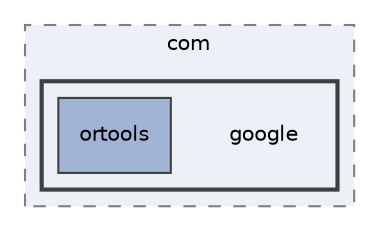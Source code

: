digraph "google"
{
 // LATEX_PDF_SIZE
  edge [fontname="Helvetica",fontsize="10",labelfontname="Helvetica",labelfontsize="10"];
  node [fontname="Helvetica",fontsize="10",shape=record];
  compound=true
  subgraph clusterdir_a564db54e4252fbd4e4cd0fe58816985 {
    graph [ bgcolor="#edf0f7", pencolor="grey50", style="filled,dashed,", label="com", fontname="Helvetica", fontsize="10", URL="dir_a564db54e4252fbd4e4cd0fe58816985.html"]
  subgraph clusterdir_265fd14d4e9a0ce57ad38de5d64bb540 {
    graph [ bgcolor="#edf0f7", pencolor="grey25", style="filled,bold,", label="", fontname="Helvetica", fontsize="10", URL="dir_265fd14d4e9a0ce57ad38de5d64bb540.html"]
    dir_265fd14d4e9a0ce57ad38de5d64bb540 [shape=plaintext, label="google"];
  dir_a1e24e541e9f26a83a2ba9a841f0bcf8 [shape=box, label="ortools", style="filled,", fillcolor="#a2b4d6", color="grey25", URL="dir_a1e24e541e9f26a83a2ba9a841f0bcf8.html"];
  }
  }
}

